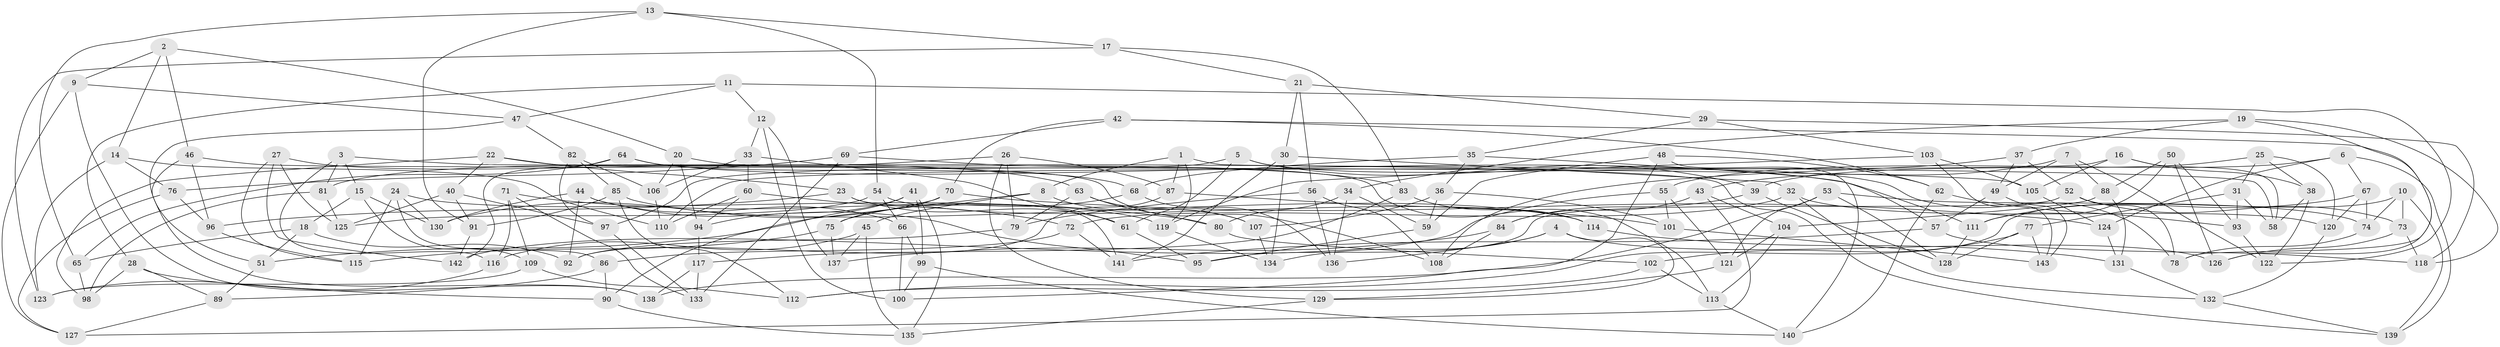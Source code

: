 // Generated by graph-tools (version 1.1) at 2025/58/03/09/25 04:58:58]
// undirected, 143 vertices, 286 edges
graph export_dot {
graph [start="1"]
  node [color=gray90,style=filled];
  1;
  2;
  3;
  4;
  5;
  6;
  7;
  8;
  9;
  10;
  11;
  12;
  13;
  14;
  15;
  16;
  17;
  18;
  19;
  20;
  21;
  22;
  23;
  24;
  25;
  26;
  27;
  28;
  29;
  30;
  31;
  32;
  33;
  34;
  35;
  36;
  37;
  38;
  39;
  40;
  41;
  42;
  43;
  44;
  45;
  46;
  47;
  48;
  49;
  50;
  51;
  52;
  53;
  54;
  55;
  56;
  57;
  58;
  59;
  60;
  61;
  62;
  63;
  64;
  65;
  66;
  67;
  68;
  69;
  70;
  71;
  72;
  73;
  74;
  75;
  76;
  77;
  78;
  79;
  80;
  81;
  82;
  83;
  84;
  85;
  86;
  87;
  88;
  89;
  90;
  91;
  92;
  93;
  94;
  95;
  96;
  97;
  98;
  99;
  100;
  101;
  102;
  103;
  104;
  105;
  106;
  107;
  108;
  109;
  110;
  111;
  112;
  113;
  114;
  115;
  116;
  117;
  118;
  119;
  120;
  121;
  122;
  123;
  124;
  125;
  126;
  127;
  128;
  129;
  130;
  131;
  132;
  133;
  134;
  135;
  136;
  137;
  138;
  139;
  140;
  141;
  142;
  143;
  1 -- 87;
  1 -- 8;
  1 -- 119;
  1 -- 58;
  2 -- 9;
  2 -- 20;
  2 -- 46;
  2 -- 14;
  3 -- 139;
  3 -- 116;
  3 -- 15;
  3 -- 81;
  4 -- 126;
  4 -- 134;
  4 -- 129;
  4 -- 136;
  5 -- 39;
  5 -- 78;
  5 -- 97;
  5 -- 61;
  6 -- 55;
  6 -- 139;
  6 -- 67;
  6 -- 124;
  7 -- 49;
  7 -- 43;
  7 -- 88;
  7 -- 122;
  8 -- 45;
  8 -- 51;
  8 -- 107;
  9 -- 138;
  9 -- 47;
  9 -- 127;
  10 -- 139;
  10 -- 112;
  10 -- 73;
  10 -- 74;
  11 -- 28;
  11 -- 122;
  11 -- 47;
  11 -- 12;
  12 -- 137;
  12 -- 33;
  12 -- 100;
  13 -- 91;
  13 -- 17;
  13 -- 54;
  13 -- 65;
  14 -- 110;
  14 -- 76;
  14 -- 123;
  15 -- 18;
  15 -- 109;
  15 -- 130;
  16 -- 38;
  16 -- 105;
  16 -- 58;
  16 -- 110;
  17 -- 123;
  17 -- 83;
  17 -- 21;
  18 -- 92;
  18 -- 51;
  18 -- 65;
  19 -- 37;
  19 -- 78;
  19 -- 118;
  19 -- 34;
  20 -- 106;
  20 -- 113;
  20 -- 94;
  21 -- 56;
  21 -- 30;
  21 -- 29;
  22 -- 98;
  22 -- 40;
  22 -- 23;
  22 -- 108;
  23 -- 96;
  23 -- 141;
  23 -- 61;
  24 -- 115;
  24 -- 86;
  24 -- 119;
  24 -- 130;
  25 -- 38;
  25 -- 39;
  25 -- 120;
  25 -- 31;
  26 -- 129;
  26 -- 87;
  26 -- 79;
  26 -- 81;
  27 -- 115;
  27 -- 142;
  27 -- 125;
  27 -- 63;
  28 -- 90;
  28 -- 89;
  28 -- 98;
  29 -- 118;
  29 -- 103;
  29 -- 35;
  30 -- 32;
  30 -- 134;
  30 -- 141;
  31 -- 93;
  31 -- 77;
  31 -- 58;
  32 -- 120;
  32 -- 72;
  32 -- 132;
  33 -- 60;
  33 -- 61;
  33 -- 106;
  34 -- 80;
  34 -- 59;
  34 -- 136;
  35 -- 36;
  35 -- 68;
  35 -- 57;
  36 -- 107;
  36 -- 59;
  36 -- 101;
  37 -- 49;
  37 -- 108;
  37 -- 52;
  38 -- 122;
  38 -- 58;
  39 -- 84;
  39 -- 128;
  40 -- 125;
  40 -- 91;
  40 -- 97;
  41 -- 94;
  41 -- 90;
  41 -- 135;
  41 -- 99;
  42 -- 62;
  42 -- 70;
  42 -- 126;
  42 -- 69;
  43 -- 127;
  43 -- 104;
  43 -- 84;
  44 -- 66;
  44 -- 92;
  44 -- 95;
  44 -- 130;
  45 -- 135;
  45 -- 137;
  45 -- 116;
  46 -- 105;
  46 -- 96;
  46 -- 138;
  47 -- 82;
  47 -- 51;
  48 -- 59;
  48 -- 100;
  48 -- 62;
  48 -- 140;
  49 -- 57;
  49 -- 143;
  50 -- 88;
  50 -- 93;
  50 -- 126;
  50 -- 111;
  51 -- 89;
  52 -- 95;
  52 -- 73;
  52 -- 78;
  53 -- 74;
  53 -- 138;
  53 -- 121;
  53 -- 128;
  54 -- 125;
  54 -- 66;
  54 -- 114;
  55 -- 121;
  55 -- 101;
  55 -- 142;
  56 -- 108;
  56 -- 136;
  56 -- 79;
  57 -- 118;
  57 -- 141;
  59 -- 95;
  60 -- 110;
  60 -- 94;
  60 -- 72;
  61 -- 95;
  62 -- 140;
  62 -- 93;
  63 -- 80;
  63 -- 79;
  63 -- 107;
  64 -- 111;
  64 -- 65;
  64 -- 142;
  64 -- 68;
  65 -- 98;
  66 -- 99;
  66 -- 100;
  67 -- 111;
  67 -- 120;
  67 -- 74;
  68 -- 136;
  68 -- 75;
  69 -- 133;
  69 -- 76;
  69 -- 83;
  70 -- 75;
  70 -- 130;
  70 -- 124;
  71 -- 80;
  71 -- 133;
  71 -- 116;
  71 -- 109;
  72 -- 86;
  72 -- 141;
  73 -- 126;
  73 -- 118;
  74 -- 78;
  75 -- 115;
  75 -- 137;
  76 -- 127;
  76 -- 96;
  77 -- 143;
  77 -- 128;
  77 -- 102;
  79 -- 92;
  80 -- 102;
  81 -- 125;
  81 -- 98;
  82 -- 106;
  82 -- 97;
  82 -- 85;
  83 -- 114;
  83 -- 117;
  84 -- 137;
  84 -- 108;
  85 -- 114;
  85 -- 112;
  85 -- 91;
  86 -- 90;
  86 -- 89;
  87 -- 92;
  87 -- 101;
  88 -- 131;
  88 -- 104;
  89 -- 127;
  90 -- 135;
  91 -- 142;
  93 -- 122;
  94 -- 117;
  96 -- 115;
  97 -- 133;
  99 -- 140;
  99 -- 100;
  101 -- 143;
  102 -- 112;
  102 -- 113;
  103 -- 143;
  103 -- 119;
  103 -- 105;
  104 -- 121;
  104 -- 113;
  105 -- 124;
  106 -- 110;
  107 -- 134;
  109 -- 112;
  109 -- 123;
  111 -- 128;
  113 -- 140;
  114 -- 131;
  116 -- 123;
  117 -- 133;
  117 -- 138;
  119 -- 134;
  120 -- 132;
  121 -- 129;
  124 -- 131;
  129 -- 135;
  131 -- 132;
  132 -- 139;
}
